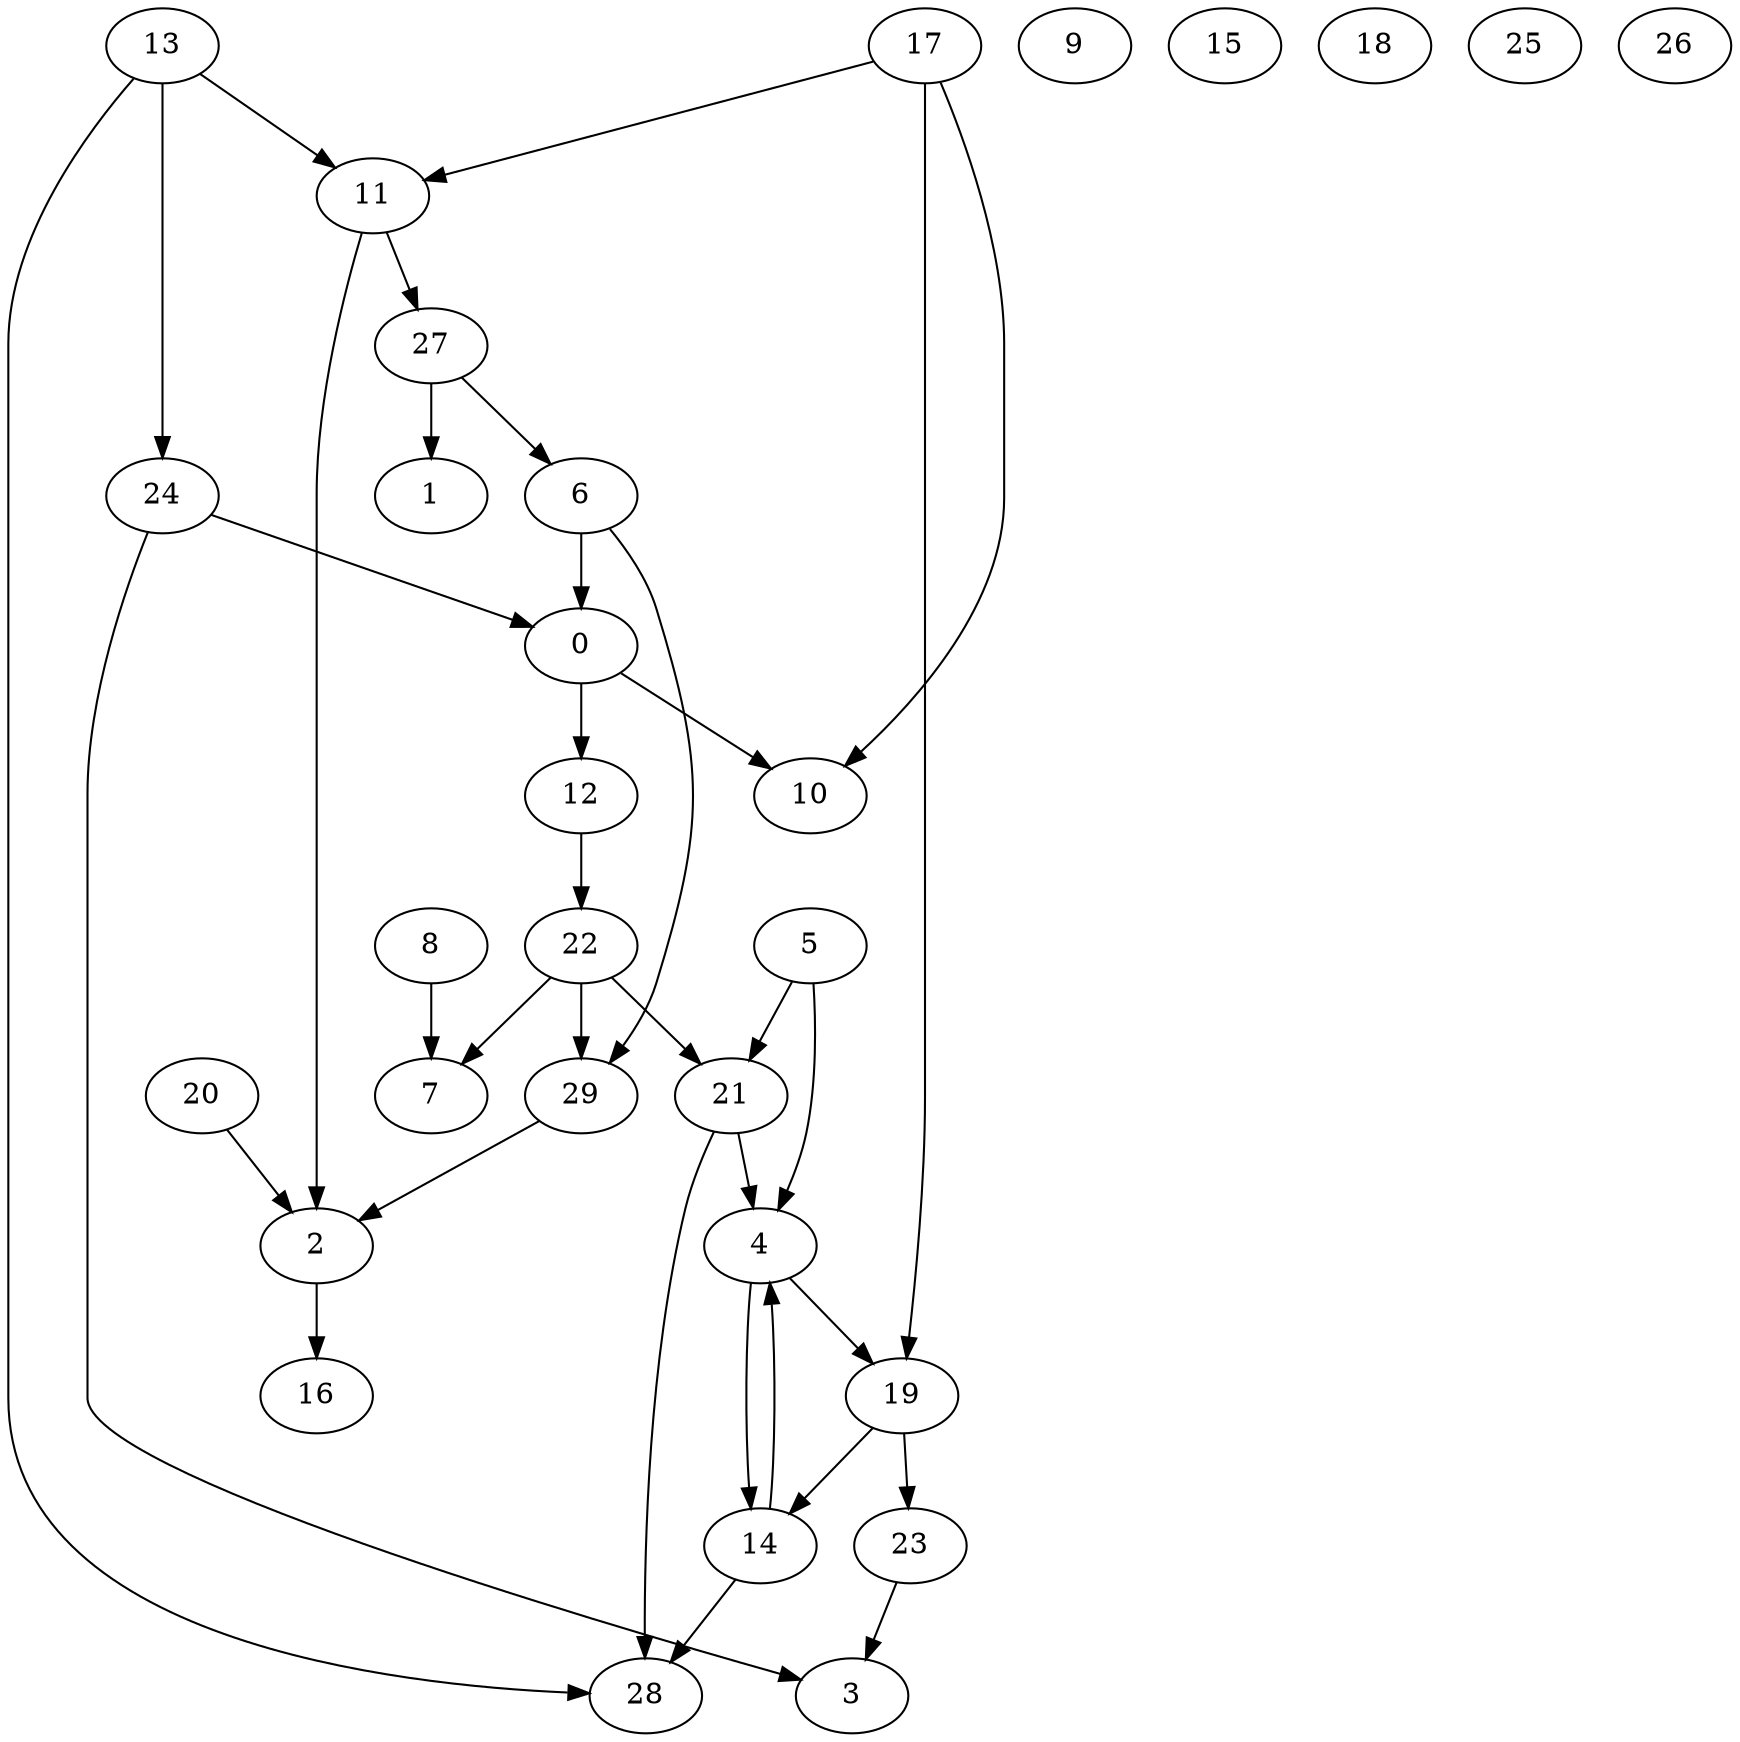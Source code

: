 digraph Erdos_30 {
0;1;2;3;4;5;6;7;8;9;10;11;12;13;14;15;16;17;18;19;20;21;22;23;24;25;26;27;28;29;22 -> 29;
11 -> 27;
27 -> 6;
19 -> 14;
21 -> 4;
8 -> 7;
11 -> 2;
17 -> 10;
27 -> 1;
4 -> 14;
2 -> 16;
14 -> 4;
5 -> 21;
13 -> 11;
17 -> 19;
29 -> 2;
12 -> 22;
24 -> 0;
13 -> 24;
4 -> 19;
20 -> 2;
23 -> 3;
14 -> 28;
22 -> 21;
19 -> 23;
22 -> 7;
6 -> 29;
24 -> 3;
6 -> 0;
0 -> 12;
13 -> 28;
21 -> 28;
17 -> 11;
0 -> 10;
5 -> 4;
}
